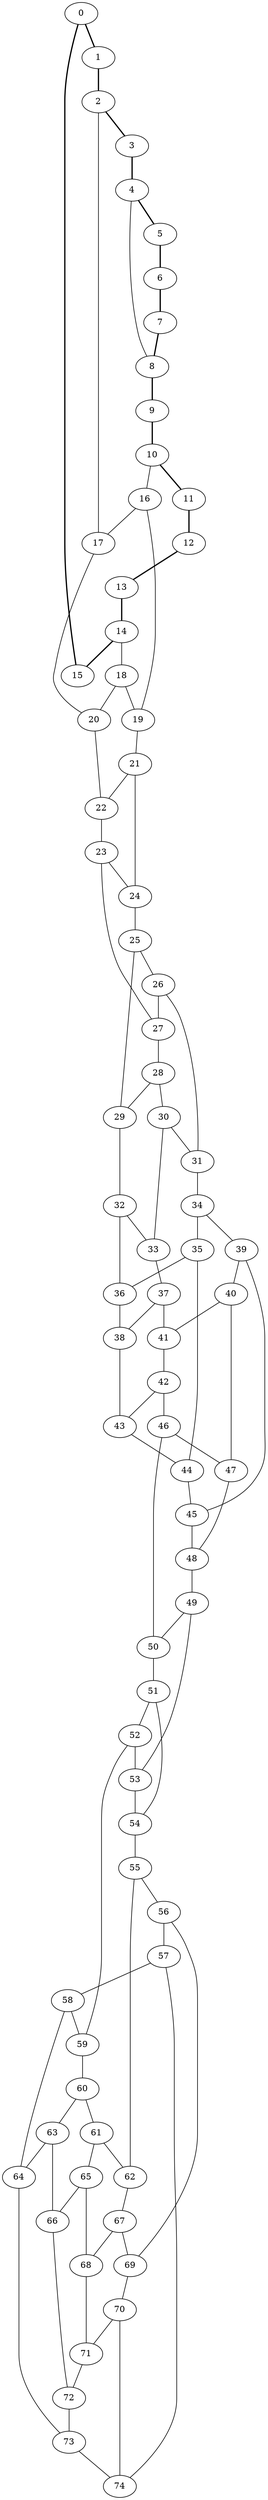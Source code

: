 //Inside of this graph isn't 3-connected
graph G {
0 [ pos = " 21.00,0.00!" ];
0 -- 1[style=bold];
0 -- 15[style=bold];
1 [ pos = " 19.40,8.04!" ];
1 -- 2[style=bold];
2 [ pos = " 14.85,14.85!" ];
2 -- 3[style=bold];
2 -- 17;
3 [ pos = " 8.04,19.40!" ];
3 -- 4[style=bold];
4 [ pos = " 0.00,21.00!" ];
4 -- 5[style=bold];
4 -- 8;
5 [ pos = " -8.04,19.40!" ];
5 -- 6[style=bold];
6 [ pos = " -14.85,14.85!" ];
6 -- 7[style=bold];
7 [ pos = " -19.40,8.04!" ];
7 -- 8[style=bold];
8 [ pos = " -21.00,0.00!" ];
8 -- 9[style=bold];
9 [ pos = " -19.40,-8.04!" ];
9 -- 10[style=bold];
10 [ pos = " -14.85,-14.85!" ];
10 -- 11[style=bold];
10 -- 16;
11 [ pos = " -8.04,-19.40!" ];
11 -- 12[style=bold];
12 [ pos = " 0.00,-21.00!" ];
12 -- 13[style=bold];
13 [ pos = " 8.04,-19.40!" ];
13 -- 14[style=bold];
14 [ pos = " 14.85,-14.85!" ];
14 -- 15[style=bold];
14 -- 18;
15 [ pos = " 19.40,-8.04!" ];
16 -- 17;
16 -- 19;
17 -- 20;
18 -- 19;
18 -- 20;
19 -- 21;
20 -- 22;
21 -- 22;
21 -- 24;
22 -- 23;
23 -- 24;
23 -- 27;
24 -- 25;
25 -- 26;
25 -- 29;
26 -- 27;
26 -- 31;
27 -- 28;
28 -- 29;
28 -- 30;
29 -- 32;
30 -- 31;
30 -- 33;
31 -- 34;
32 -- 33;
32 -- 36;
33 -- 37;
34 -- 35;
34 -- 39;
35 -- 36;
35 -- 44;
36 -- 38;
37 -- 38;
37 -- 41;
38 -- 43;
39 -- 40;
39 -- 45;
40 -- 41;
40 -- 47;
41 -- 42;
42 -- 43;
42 -- 46;
43 -- 44;
44 -- 45;
45 -- 48;
46 -- 47;
46 -- 50;
47 -- 48;
48 -- 49;
49 -- 50;
49 -- 53;
50 -- 51;
51 -- 52;
51 -- 54;
52 -- 53;
52 -- 59;
53 -- 54;
54 -- 55;
55 -- 56;
55 -- 62;
56 -- 57;
56 -- 69;
57 -- 58;
57 -- 74;
58 -- 59;
58 -- 64;
59 -- 60;
60 -- 61;
60 -- 63;
61 -- 62;
61 -- 65;
62 -- 67;
63 -- 64;
63 -- 66;
64 -- 73;
65 -- 66;
65 -- 68;
66 -- 72;
67 -- 68;
67 -- 69;
68 -- 71;
69 -- 70;
70 -- 71;
70 -- 74;
71 -- 72;
72 -- 73;
73 -- 74;
}
